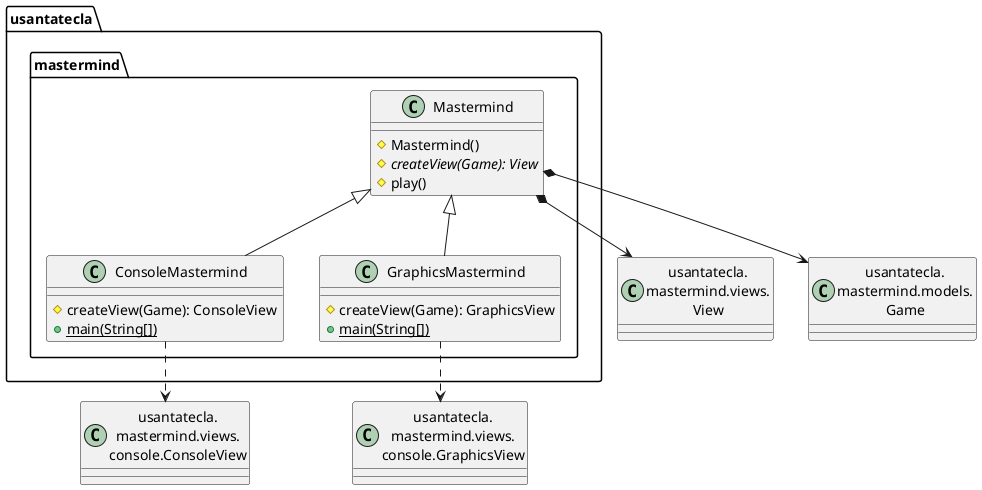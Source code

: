 @startuml usantatecla.mastermind
class View as "usantatecla.\nmastermind.views.\nView" 
Class Game as "usantatecla.\nmastermind.models.\nGame" 
class ConsoleView as "usantatecla.\nmastermind.views.\nconsole.ConsoleView" 
class GraphicsView as "usantatecla.\nmastermind.views.\nconsole.GraphicsView" 

class  usantatecla.mastermind.Mastermind{
    # Mastermind()
    # {abstract} createView(Game): View
    # play() 
}
usantatecla.mastermind.Mastermind *-down-> View
usantatecla.mastermind.Mastermind *-down-> Game

class  usantatecla.mastermind.ConsoleMastermind{
    # createView(Game): ConsoleView
    + {static} main(String[]) 
}
usantatecla.mastermind.ConsoleMastermind -up-|> usantatecla.mastermind.Mastermind
usantatecla.mastermind.ConsoleMastermind ..> ConsoleView

class  usantatecla.mastermind.GraphicsMastermind{
# createView(Game): GraphicsView
+ {static} main(String[]) 
}
usantatecla.mastermind.GraphicsMastermind -up-|> usantatecla.mastermind.Mastermind
usantatecla.mastermind.GraphicsMastermind ..> GraphicsView

@enduml

@startuml usantatecla.mastermind.views
class Error as "usantatecla.mastermind.models.\nError"{}
class Color as "usantatecla.mastermind.models.\nColor"{}
class Game as "usantatecla.mastermind.models.\nGame"{}

abstract class usantatecla.mastermind.views.ColorView{
    + {static} INITIALS: char []
    # ColorView()
    # ColorView(Color)
    + allInitials(): String
    # {abstract} resultInitials(int): String
    + {static} getInstance(char): Color
}
usantatecla.mastermind.views.ColorView *-down-> Color

abstract class usantatecla.mastermind.views.ErrorView{
    + MESSAGES: String []
    # ErrorView()
    + ErrorView(Error error)
    # {abstract} colorInitials(): String
}
usantatecla.mastermind.views.ErrorView *-down-> Error

enum usantatecla.mastermind.views.Message{
    + ATTEMPTS
    + SECRET
    + RESUME
    + RESULT
    + PROPOSED_COMBINATION
    + TITLE
    + WINNER
    + LOOSER
    - message: String
    - Message(String)
    + getMessage(): String
}

abstract class usantatecla.mastermind.views.View {
    + View(Game)
    + interact()
    # {abstract} start(): void
    # {abstract} propose(): boolean
    # {abstract} isNewGame(): boolean
}
usantatecla.mastermind.views.View *-down-> Game
@enduml

@startuml usantatecla.mastermind.views.console
class Game as "usantatecla.\nmastermind.models.\nGame"
class Error as "usantatecla.\nmastermind.models.\nError"
class Result as "usantatecla.\nmastermind.models.\nResult"
enum Color as "usantatecla.\nmastermind.models.\nColor"
abstract class Combination as "usantatecla.\nmastermind.models.\nCombination"
class ProposedCombination as "usantatecla.\nmastermind.models.\nProposedCombination"
class SecretCombination as "usantatecla.\nmastermind.models.\nSecretCombination"
abstract class View as "usantatecla.\nmastermind.views.\nView"
abstract class ColorView as "usantatecla.\nmastermind.views.\nColorView"
abstract class ErrorView as "usantatecla.\nmastermind.views.\nErrorView"
enum Message as "usantatecla.\nmastermind.views.\nMessage"
class Console as "usantatecla.utils.\nConsole"
class YesNoDialog as "usantatecla.utils.\nYesNoDialog"
enum ColorCode as "usantatecla.utils.\nColorCode"

class usantatecla.mastermind.views.console.ConsoleView {
    + ConsoleView(Game)
    # start()
    # propose() : boolean
    # isNewGame() : boolean
}
usantatecla.mastermind.views.console.ConsoleView -up-|> View
usantatecla.mastermind.views.console.ConsoleView *-down-> usantatecla.mastermind.views.console.StartView
usantatecla.mastermind.views.console.ConsoleView *-down-> usantatecla.mastermind.views.console.ProposalView
usantatecla.mastermind.views.console.ConsoleView *-down-> usantatecla.mastermind.views.console.ResumeView
usantatecla.mastermind.views.console.ConsoleView --> Game

class usantatecla.mastermind.views.console.ResumeView {
    ~ ResumeView(Game)
    ~ interact() : boolean
}
usantatecla.mastermind.views.console.ResumeView *-down-> Game
usantatecla.mastermind.views.console.ResumeView ..> Message
usantatecla.mastermind.views.console.ResumeView .> YesNoDialog

class usantatecla.mastermind.views.console.StartView {
    ~ interact()
}
usantatecla.mastermind.views.console.StartView ..> Console
usantatecla.mastermind.views.console.StartView ..> Message
usantatecla.mastermind.views.console.StartView ..> usantatecla.mastermind.views.console.SecretCombinationView

class usantatecla.mastermind.views.console.GameView {
    ~ GameView(Game)
    ~ write()
    ~ isWinnerOrLooser() : boolean
}
usantatecla.mastermind.views.console.GameView *-down-> Game
usantatecla.mastermind.views.console.GameView *-down-> usantatecla.mastermind.views.console.SecretCombinationView
usantatecla.mastermind.views.console.GameView ..> usantatecla.mastermind.views.console.AttemptsView
usantatecla.mastermind.views.console.GameView ..> usantatecla.mastermind.views.console.ResultView
usantatecla.mastermind.views.console.GameView ..> usantatecla.mastermind.views.console.ProposedCombinationView
usantatecla.mastermind.views.console.GameView ..> Message
usantatecla.mastermind.views.console.GameView ..> Console

class usantatecla.mastermind.views.console.ProposalView {
    ~ ProposalView(Game)
    ~ interact() : boolean

}
usantatecla.mastermind.views.console.ProposalView *-down-> Game
usantatecla.mastermind.views.console.ProposalView *-down-> usantatecla.mastermind.views.console.GameView
usantatecla.mastermind.views.console.ProposalView ..> ProposedCombination
usantatecla.mastermind.views.console.ProposalView ..> usantatecla.mastermind.views.console.ProposedCombinationView


class usantatecla.mastermind.views.console.ProposedCombinationView {
    ~ ProposedCombinationView(ProposedCombination)
    ~ write()
    ~ read()
}
usantatecla.mastermind.views.console.ProposedCombinationView *-down-> ProposedCombination
usantatecla.mastermind.views.console.ProposedCombinationView ..> usantatecla.mastermind.views.console.ErrorView
usantatecla.mastermind.views.console.ProposedCombinationView ..> usantatecla.mastermind.views.console.ColorView
usantatecla.mastermind.views.console.ProposedCombinationView ..> Color
usantatecla.mastermind.views.console.ProposedCombinationView ..> Error
usantatecla.mastermind.views.console.ProposedCombinationView ..> Combination
usantatecla.mastermind.views.console.ProposedCombinationView ..> Message
usantatecla.mastermind.views.console.ProposedCombinationView ..> Console

class usantatecla.mastermind.views.console.SecretCombinationView {
    ~ SecretCombinationView()
    ~ writeln()
}
usantatecla.mastermind.views.console.SecretCombinationView ..> SecretCombination
usantatecla.mastermind.views.console.SecretCombinationView ..> Message
usantatecla.mastermind.views.console.SecretCombinationView ..> Console

class usantatecla.mastermind.views.console.ResultView {
    ~ ResultView(Result)
    ~ writeln()
}
usantatecla.mastermind.views.console.ResultView *-down-> Result
usantatecla.mastermind.views.console.ResultView ..> Message
usantatecla.mastermind.views.console.ResultView ..> Console

class usantatecla.mastermind.views.console.AttemptsView {
    ~ AttemptsView(int)
    ~ writeln()
}
usantatecla.mastermind.views.console.AttemptsView ..> Console
usantatecla.mastermind.views.console.AttemptsView ..> Message

class usantatecla.mastermind.views.console.ColorView {
    ~ ColorView()
    ~ ColorView(Color)
    # resultInitials(int) : String
    ~ write()
}
usantatecla.mastermind.views.console.ColorView -up-|> ColorView
usantatecla.mastermind.views.console.ColorView ..> ColorCode
usantatecla.mastermind.views.console.ColorView ..> Console
usantatecla.mastermind.views.console.ColorView ..> Color

class usantatecla.mastermind.views.console.ErrorView {
    ~ ErrorView()
    ~ ErrorView(Error)
    ~ writeln()
    # colorInitials() : String
}
usantatecla.mastermind.views.console.ErrorView -up-|> ErrorView
usantatecla.mastermind.views.console.ErrorView ..> Error
usantatecla.mastermind.views.console.ErrorView ..> Console
usantatecla.mastermind.views.console.ErrorView ..> usantatecla.mastermind.views.console.ColorView

@enduml

@startuml usantatecla.mastermind.views.graphics
class Game as "usantatecla.\nmastermind.models.\nGame"
class Error as "usantatecla.\nmastermind.models.\nError"
class Result as "usantatecla.\nmastermind.models.\nResult"
enum Color as "usantatecla.\nmastermind.models.\nColor"
abstract class Combination as "usantatecla.\nmastermind.models.\nCombination"
class ProposedCombination as "usantatecla.\nmastermind.models.\nProposedCombination"
class SecretCombination as "usantatecla.\nmastermind.models.\nSecretCombination"
abstract class View as "usantatecla.\nmastermind.views.\nView"
abstract class ColorView as "usantatecla.\nmastermind.views.\nColorView"
abstract class ErrorView as "usantatecla.\nmastermind.views.\nErrorView"
enum Message as "usantatecla.\nmastermind.views.\nMessage"

package javax.swing {}
package java.awt {}

class usantatecla.mastermind.views.graphics.GraphicsView {
    + GraphicsView(Game)
    # start()
    # propose() : boolean
    # isNewGame() : boolean
}
usantatecla.mastermind.views.graphics.GraphicsView -up-|> View
usantatecla.mastermind.views.graphics.GraphicsView *-down-> usantatecla.mastermind.views.graphics.GameView
usantatecla.mastermind.views.graphics.GraphicsView ..> Game
usantatecla.mastermind.views.graphics.GraphicsView ..> usantatecla.mastermind.views.graphics.ResumeDialog

class usantatecla.mastermind.views.graphics.GameView {
    - {static} GAME_OVER : String
    ~ GameView(Game)
    ~ start()
    ~ propose() : boolean
    - drawGameOver() : boolean
    - clear()
}
usantatecla.mastermind.views.graphics.GameView -up-|> javax.swing
usantatecla.mastermind.views.graphics.GameView *-down-> Game
usantatecla.mastermind.views.graphics.GameView *-down-> usantatecla.mastermind.views.graphics.SecretCombinationView
usantatecla.mastermind.views.graphics.GameView *-down-> usantatecla.mastermind.views.graphics.ProposedCombinationsView
usantatecla.mastermind.views.graphics.GameView *-down-> usantatecla.mastermind.views.graphics.ProposalCombinationView
usantatecla.mastermind.views.graphics.GameView ..> java.awt
usantatecla.mastermind.views.graphics.GameView ..> Message
usantatecla.mastermind.views.graphics.GameView ..> usantatecla.mastermind.views.graphics.Constraints
usantatecla.mastermind.views.graphics.GameView ..> ProposedCombination

class usantatecla.mastermind.views.graphics.ProposalCombinationView {
    - {static} ACCEPT : String
    - characters : String
    ~ ProposalCombinationView(JRootPane)
    ~ resetCharacters()
    ~ getCharacters() : String
    + actionPerformed(ActionEvent)
    + keyTyped(KeyEvent)
    + keyPressed(KeyEvent)
    + keyReleased(KeyEvent)
}
usantatecla.mastermind.views.graphics.ProposalCombinationView -up-|> javax.swing
usantatecla.mastermind.views.graphics.ProposalCombinationView .up.|> java.awt
usantatecla.mastermind.views.graphics.ProposalCombinationView ..> Message
usantatecla.mastermind.views.graphics.ProposalCombinationView ..> usantatecla.mastermind.views.graphics.Constraints

class usantatecla.mastermind.views.graphics.ProposedCombinationsView {
    ~ ProposedCombinationsView(Game)
    ~ add()
}
usantatecla.mastermind.views.graphics.ProposedCombinationsView -up-|> javax.swing
usantatecla.mastermind.views.graphics.ProposedCombinationsView *-down-> Game
usantatecla.mastermind.views.graphics.ProposedCombinationsView ..> usantatecla.mastermind.views.graphics.AttemptsView
usantatecla.mastermind.views.graphics.ProposedCombinationsView ..> usantatecla.mastermind.views.graphics.ProposedCombinationView
usantatecla.mastermind.views.graphics.ProposedCombinationsView ..> usantatecla.mastermind.views.graphics.ResultView
usantatecla.mastermind.views.graphics.ProposedCombinationsView ..> java.awt

class usantatecla.mastermind.views.graphics.SecretCombinationView {
    - {static} TITLE : String
    ~ SecretCombinationView()
}
usantatecla.mastermind.views.graphics.SecretCombinationView -up-|> javax.swing
usantatecla.mastermind.views.graphics.SecretCombinationView ..> Message
usantatecla.mastermind.views.graphics.SecretCombinationView ..> SecretCombination
usantatecla.mastermind.views.graphics.SecretCombinationView ..> usantatecla.mastermind.views.graphics.Constraints

class usantatecla.mastermind.views.graphics.ProposedCombinationView {
    ~ ProposedCombinationView(ProposedCombination)
    ~ ProposedCombinationView()
    ~ read(String)
    + isValid() : boolean
}
usantatecla.mastermind.views.graphics.ProposedCombinationView -up-|> javax.swing
usantatecla.mastermind.views.graphics.ProposedCombinationView *-down-> ProposedCombination
usantatecla.mastermind.views.graphics.ProposedCombinationView *-down-> Error
usantatecla.mastermind.views.graphics.ProposedCombinationView ..> Color
usantatecla.mastermind.views.graphics.ProposedCombinationView ..> Combination
usantatecla.mastermind.views.graphics.ProposedCombinationView ..> ColorView
usantatecla.mastermind.views.graphics.ProposedCombinationView ..> usantatecla.mastermind.views.graphics.ErrorView

class usantatecla.mastermind.views.graphics.AttemptsView {
    ~ AttemptsView(int)
}
usantatecla.mastermind.views.graphics.AttemptsView -up-|> javax.swing
usantatecla.mastermind.views.graphics.AttemptsView ..> Message

class usantatecla.mastermind.views.graphics.ColorView {
    ~ ColorView()
    ~ ColorView(Color)
    # resultInitials(int) : String
}
usantatecla.mastermind.views.graphics.ColorView -up-|> ColorView
usantatecla.mastermind.views.graphics.ColorView ..> Color

class usantatecla.mastermind.views.graphics.Constraints {
    ~ Constraints(int, int, int, int)
}
usantatecla.mastermind.views.graphics.Constraints -up-|> java.awt

class usantatecla.mastermind.views.graphics.ErrorView {
    ~ ErrorView()
    ~ ErrorView(Error)
    # colorInitials() : String
}
usantatecla.mastermind.views.graphics.ErrorView -up-|> ErrorView
usantatecla.mastermind.views.graphics.ErrorView ..> usantatecla.mastermind.views.graphics.ColorView
usantatecla.mastermind.views.graphics.ErrorView ..> Error

class usantatecla.mastermind.views.graphics.ResultView {
    ~ ResultView(Result)
}
usantatecla.mastermind.views.graphics.ResultView -up-|> javax.swing
usantatecla.mastermind.views.graphics.ResultView *-down-> Result
usantatecla.mastermind.views.graphics.ResultView ..> Message

class usantatecla.mastermind.views.graphics.ResumeDialog {
    - newGame : boolean
    ~ ResumeDialog()
    ~ isNewGame() : boolean
}
usantatecla.mastermind.views.graphics.ResumeDialog -down..> javax.swing
usantatecla.mastermind.views.graphics.ResumeDialog ..> Message

@enduml

@startuml usantatecla.mastermind.models
abstract class usantatecla.mastermind.models.Combination {
- {static} WIDTH: int
# Combination()
+ {static} getWidth(): int
}
usantatecla.mastermind.models.Combination *-down-> "*" usantatecla.mastermind.models.Color

class usantatecla.mastermind.models.Game {
- {static} MAX_LONG: int
- attempts: int
+ Game()
+ clear()
+ addProposeCombination(ProposedCombination)
+ isLooser(): boolean
+ isWinner(): boolean
+ getAttempts(): int
+ getProposedCombination(int): ProposedCombination
+ getResult(int): Result
}
usantatecla.mastermind.models.Game *-down-> usantatecla.mastermind.models.SecretCombination
usantatecla.mastermind.models.Game *-down-> "0..*" usantatecla.mastermind.models.Result
usantatecla.mastermind.models.Game *-down-> "0..*" usantatecla.mastermind.models.ProposedCombination

class usantatecla.mastermind.models.ProposedCombination {
+ ProposedCombination()
~ contains(Color, int): boolean
~ contains(Color): boolean
+ getColors(): List<Color>
}
usantatecla.mastermind.models.Combination <|-down- usantatecla.mastermind.models.ProposedCombination
usantatecla.mastermind.models.ProposedCombination ..> usantatecla.mastermind.models.Color

class usantatecla.mastermind.models.SecretCombination {
~ SecretCombination()
~ getResult(ProposedCombination): Result
}
usantatecla.mastermind.models.Combination <|-down- usantatecla.mastermind.models.SecretCombination
usantatecla.mastermind.models.SecretCombination ..> usantatecla.mastermind.models.Result
usantatecla.mastermind.models.SecretCombination ..> usantatecla.mastermind.models.ProposedCombination
usantatecla.mastermind.models.SecretCombination ..> usantatecla.mastermind.models.Color

class usantatecla.mastermind.models.Result {
- blacks: int
- whites: int
~ Result(int, int)
~ isWinner(): boolean
+ getBlacks(): int
+ getWhites(): int
}

usantatecla.mastermind.models.Result -down..> usantatecla.mastermind.models.Combination

enum usantatecla.mastermind.models.Color {
+ RED
+ BLUE
+ YELLOW
+ GREEN
+ ORANGE
+ PURPLE
+ NULL
~ {static} length(): int
+ isNull(): boolean
}

enum usantatecla.mastermind.models.Error {
+ DUPLICATED
+ WRONG_CHARACTERS
+ WRONG_LENGTH
+ NULL
+ isNull(): boolean
}

@enduml

@startuml usantatecla.utils
class BufferedReader as "java.io.BufferedReader"{}

enum usantatecla.utils.ColorCode{
+ RED
+ BLUE
+ YELLOW
+ GREEN
+ ORANGE
+ PURPLE
+ RESET_COLOR
- color: String
~ ColorCode(String)
+ getColor(): String
+ {static} getColorByIndex(int): String
}

class usantatecla.utils.Console{
- {static} console: Console
+ {static} getInstance(): Console
+ readString(String): String
+ readString(): String
+ readInt(String): int
+ readChar(String): char
+ writeln()
+ write(String)
+ writeln(String)
+ write(char)
- writeError(String)
}
usantatecla.utils.Console *-down-> BufferedReader

class  usantatecla.utils.YesNoDialog{
- {static} AFIRMATIVE: char
- {static} NEGATIVE: char
- {static} QUESTION: String
- {static} MESSAGE: String
+ YesNoDialog()
+ read(String): boolean
- {static} isAfirmative(char): boolean
- {static} isNegative(char): boolean
}
usantatecla.utils.YesNoDialog ..> usantatecla.utils.Console
@enduml
